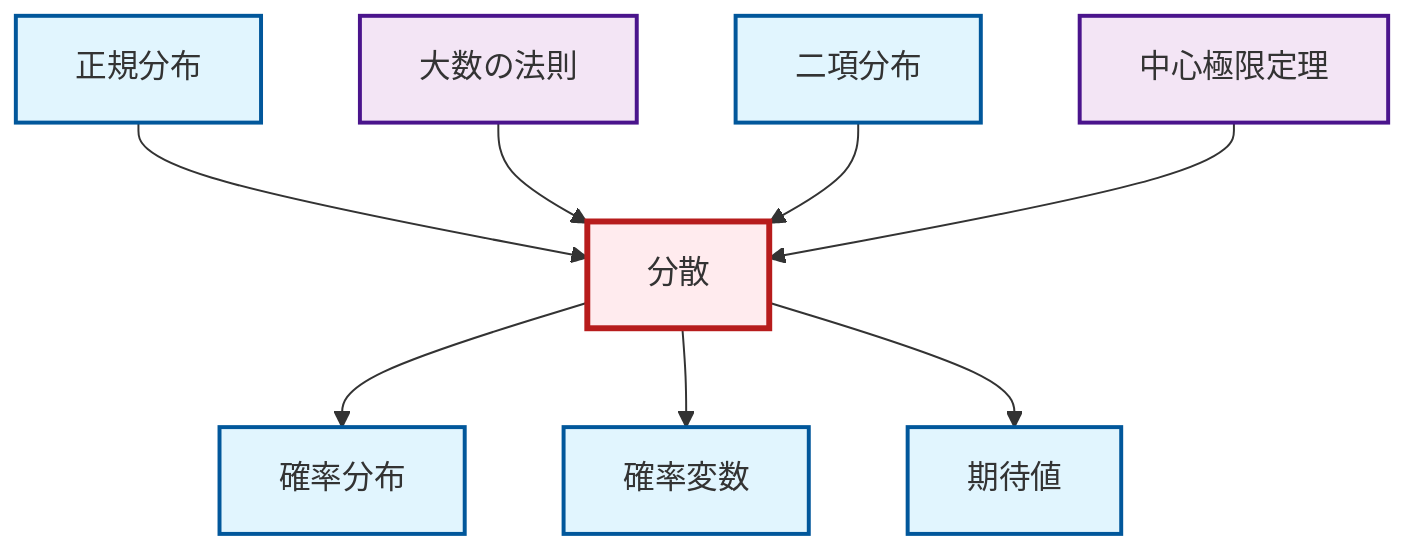 graph TD
    classDef definition fill:#e1f5fe,stroke:#01579b,stroke-width:2px
    classDef theorem fill:#f3e5f5,stroke:#4a148c,stroke-width:2px
    classDef axiom fill:#fff3e0,stroke:#e65100,stroke-width:2px
    classDef example fill:#e8f5e9,stroke:#1b5e20,stroke-width:2px
    classDef current fill:#ffebee,stroke:#b71c1c,stroke-width:3px
    def-expectation["期待値"]:::definition
    thm-law-of-large-numbers["大数の法則"]:::theorem
    def-variance["分散"]:::definition
    def-probability-distribution["確率分布"]:::definition
    def-normal-distribution["正規分布"]:::definition
    thm-central-limit["中心極限定理"]:::theorem
    def-binomial-distribution["二項分布"]:::definition
    def-random-variable["確率変数"]:::definition
    def-variance --> def-probability-distribution
    def-normal-distribution --> def-variance
    def-variance --> def-random-variable
    thm-law-of-large-numbers --> def-variance
    def-binomial-distribution --> def-variance
    thm-central-limit --> def-variance
    def-variance --> def-expectation
    class def-variance current
